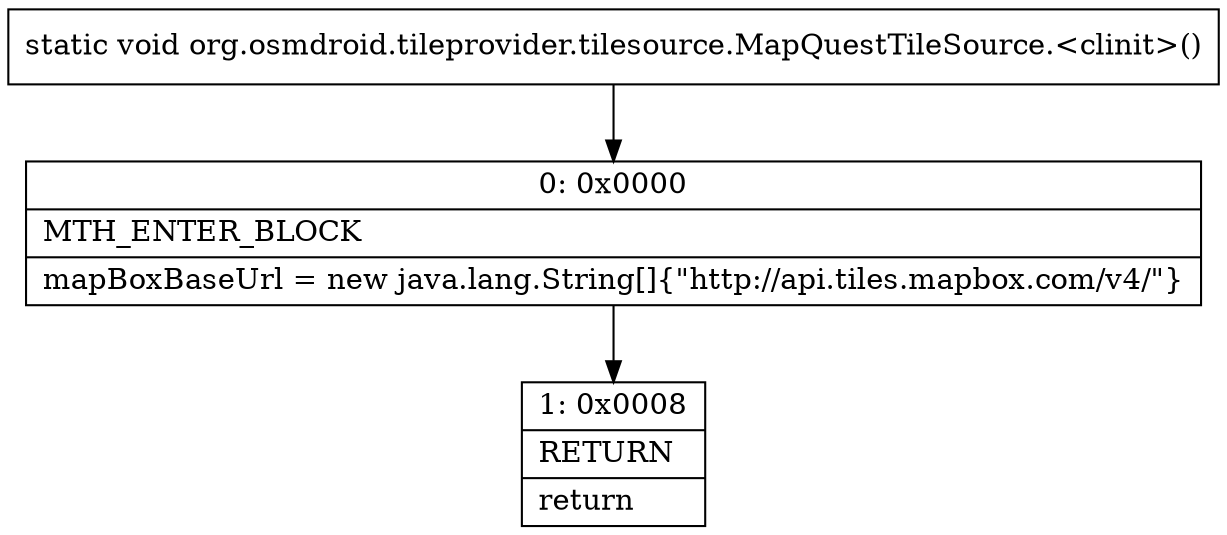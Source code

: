 digraph "CFG fororg.osmdroid.tileprovider.tilesource.MapQuestTileSource.\<clinit\>()V" {
Node_0 [shape=record,label="{0\:\ 0x0000|MTH_ENTER_BLOCK\l|mapBoxBaseUrl = new java.lang.String[]\{\"http:\/\/api.tiles.mapbox.com\/v4\/\"\}\l}"];
Node_1 [shape=record,label="{1\:\ 0x0008|RETURN\l|return\l}"];
MethodNode[shape=record,label="{static void org.osmdroid.tileprovider.tilesource.MapQuestTileSource.\<clinit\>() }"];
MethodNode -> Node_0;
Node_0 -> Node_1;
}

